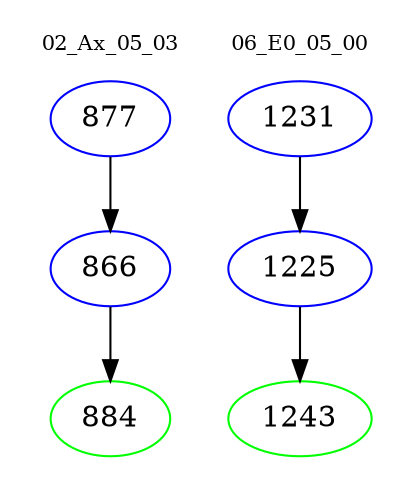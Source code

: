 digraph{
subgraph cluster_0 {
color = white
label = "02_Ax_05_03";
fontsize=10;
T0_877 [label="877", color="blue"]
T0_877 -> T0_866 [color="black"]
T0_866 [label="866", color="blue"]
T0_866 -> T0_884 [color="black"]
T0_884 [label="884", color="green"]
}
subgraph cluster_1 {
color = white
label = "06_E0_05_00";
fontsize=10;
T1_1231 [label="1231", color="blue"]
T1_1231 -> T1_1225 [color="black"]
T1_1225 [label="1225", color="blue"]
T1_1225 -> T1_1243 [color="black"]
T1_1243 [label="1243", color="green"]
}
}
